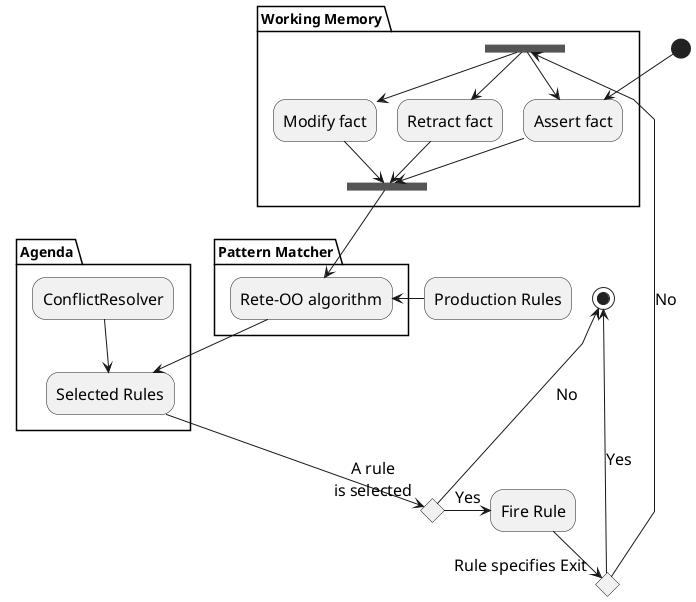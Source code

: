 @startuml
	skinparam linetype polyline 
    skinparam ActivityFontSize 16
    skinparam ArrowFontSize 16

	partition "Working Memory" {
        === F1 === --> "Assert fact" as assert
        === F1 === --> "Modify fact" as modify
        === F1 === --> "Retract fact" as retract
        assert --> === F2 ===
        modify --> === F2 ===
        retract --> === F2 ===
    }

    (*) --> assert

    partition "Pattern Matcher" {
        === F2 === --> "Rete-OO algorithm" as algo 
        
    }

    "Production Rules" -left-> algo

    partition "Agenda" {
        ConflictResolver --> "Selected Rules"
        algo --> "Selected Rules" 
 
    }

    if "A rule\nis selected" then
        -right->[Yes] "Fire Rule"
        if "Rule specifies Exit" then
            -up->[Yes] (*)
        else 
            -up->[No] === F1 ===
        endif
    else
        --up->[No] (*)
    endif

@enduml